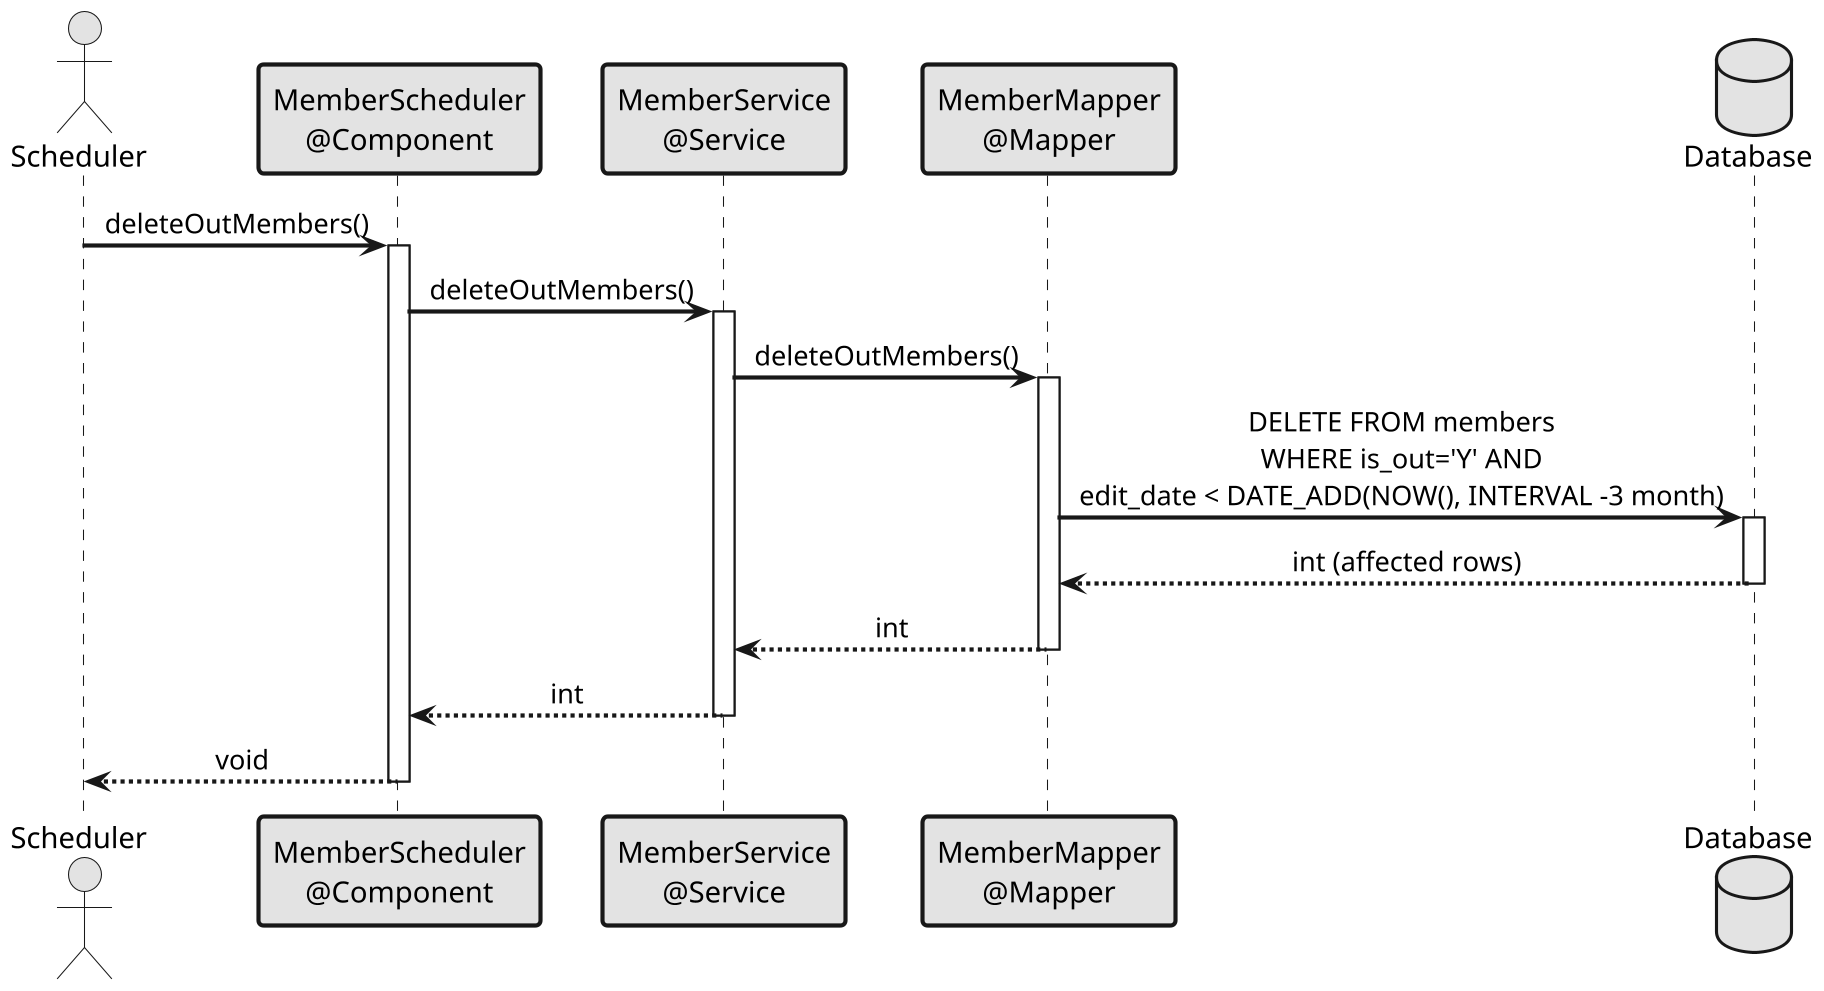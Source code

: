 @startuml
skinparam dpi 200
skinparam sequenceMessageAlign center
skinparam monochrome true
skinparam sequenceParticipantBorderThickness 2
skinparam sequenceArrowThickness 2

actor "Scheduler" as scheduler
participant "MemberScheduler\n@Component" as controller
participant "MemberService\n@Service" as service
participant "MemberMapper\n@Mapper" as mapper
database "Database" as db

scheduler -> controller : deleteOutMembers()
activate controller

controller -> service : deleteOutMembers()
activate service

service -> mapper : deleteOutMembers()
activate mapper

mapper -> db : DELETE FROM members\nWHERE is_out='Y' AND\nedit_date < DATE_ADD(NOW(), INTERVAL -3 month)
activate db
db --> mapper : int (affected rows)
deactivate db

mapper --> service : int
deactivate mapper

service --> controller : int
deactivate service

controller --> scheduler : void
deactivate controller

@enduml